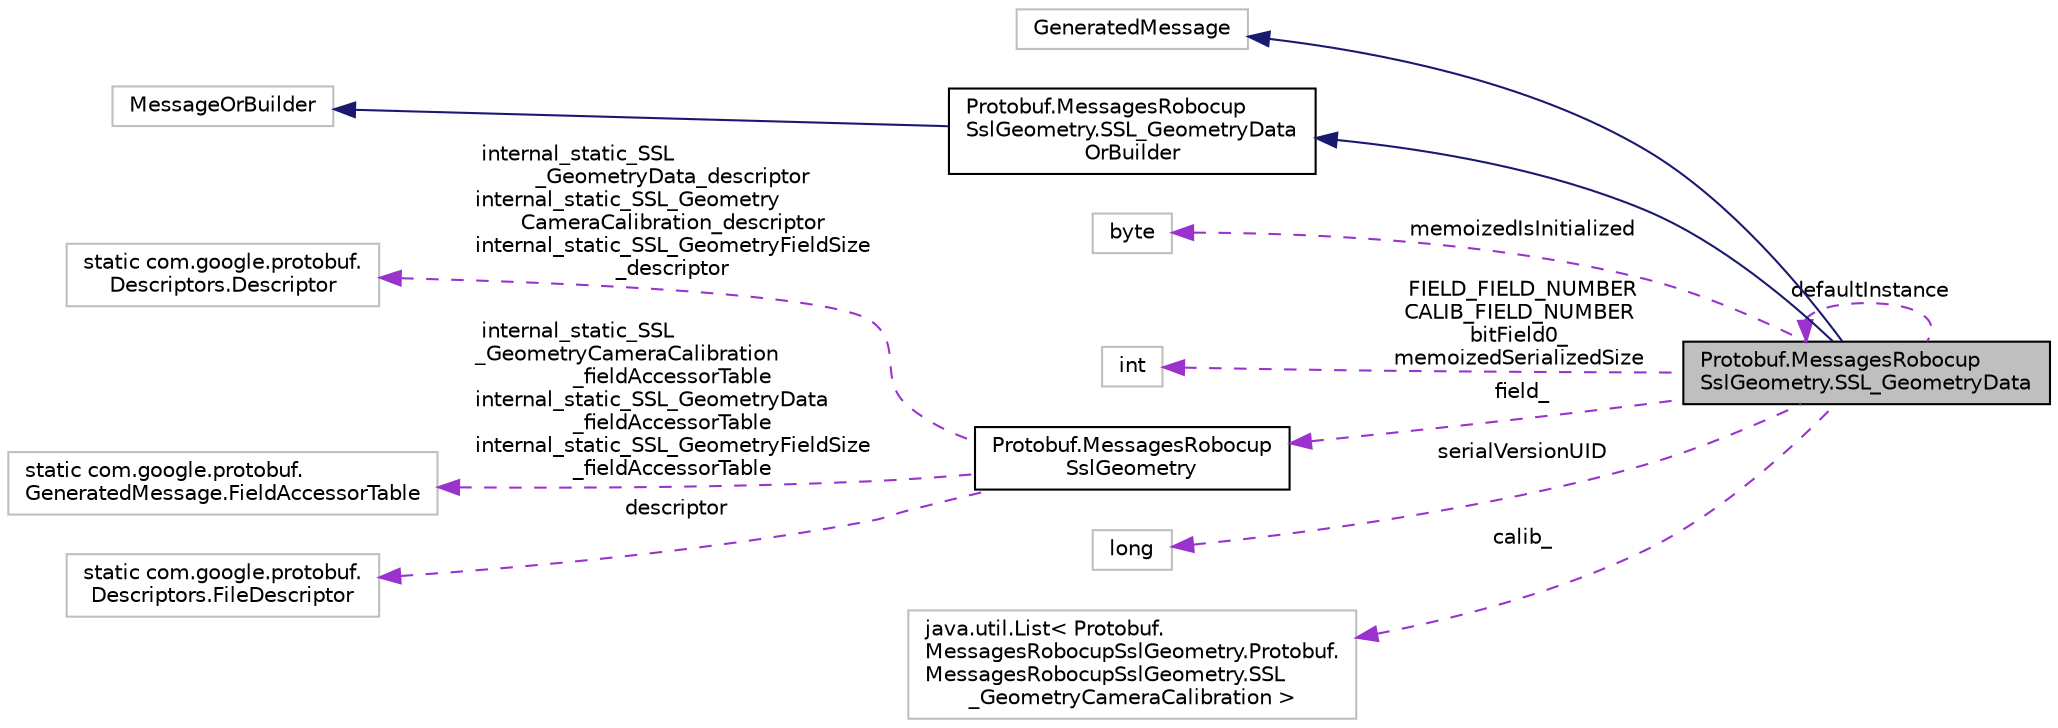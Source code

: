 digraph "Protobuf.MessagesRobocupSslGeometry.SSL_GeometryData"
{
 // INTERACTIVE_SVG=YES
  edge [fontname="Helvetica",fontsize="10",labelfontname="Helvetica",labelfontsize="10"];
  node [fontname="Helvetica",fontsize="10",shape=record];
  rankdir="LR";
  Node1 [label="Protobuf.MessagesRobocup\lSslGeometry.SSL_GeometryData",height=0.2,width=0.4,color="black", fillcolor="grey75", style="filled", fontcolor="black"];
  Node2 -> Node1 [dir="back",color="midnightblue",fontsize="10",style="solid",fontname="Helvetica"];
  Node2 [label="GeneratedMessage",height=0.2,width=0.4,color="grey75", fillcolor="white", style="filled"];
  Node3 -> Node1 [dir="back",color="midnightblue",fontsize="10",style="solid",fontname="Helvetica"];
  Node3 [label="Protobuf.MessagesRobocup\lSslGeometry.SSL_GeometryData\lOrBuilder",height=0.2,width=0.4,color="black", fillcolor="white", style="filled",URL="$d2/d94/interface_protobuf_1_1_messages_robocup_ssl_geometry_1_1_s_s_l___geometry_data_or_builder.html"];
  Node4 -> Node3 [dir="back",color="midnightblue",fontsize="10",style="solid",fontname="Helvetica"];
  Node4 [label="MessageOrBuilder",height=0.2,width=0.4,color="grey75", fillcolor="white", style="filled"];
  Node5 -> Node1 [dir="back",color="darkorchid3",fontsize="10",style="dashed",label=" memoizedIsInitialized" ,fontname="Helvetica"];
  Node5 [label="byte",height=0.2,width=0.4,color="grey75", fillcolor="white", style="filled"];
  Node6 -> Node1 [dir="back",color="darkorchid3",fontsize="10",style="dashed",label=" FIELD_FIELD_NUMBER\nCALIB_FIELD_NUMBER\nbitField0_\nmemoizedSerializedSize" ,fontname="Helvetica"];
  Node6 [label="int",height=0.2,width=0.4,color="grey75", fillcolor="white", style="filled"];
  Node7 -> Node1 [dir="back",color="darkorchid3",fontsize="10",style="dashed",label=" field_" ,fontname="Helvetica"];
  Node7 [label="Protobuf.MessagesRobocup\lSslGeometry",height=0.2,width=0.4,color="black", fillcolor="white", style="filled",URL="$d2/d1b/class_protobuf_1_1_messages_robocup_ssl_geometry.html"];
  Node8 -> Node7 [dir="back",color="darkorchid3",fontsize="10",style="dashed",label=" internal_static_SSL\l_GeometryData_descriptor\ninternal_static_SSL_Geometry\lCameraCalibration_descriptor\ninternal_static_SSL_GeometryFieldSize\l_descriptor" ,fontname="Helvetica"];
  Node8 [label="static com.google.protobuf.\lDescriptors.Descriptor",height=0.2,width=0.4,color="grey75", fillcolor="white", style="filled"];
  Node9 -> Node7 [dir="back",color="darkorchid3",fontsize="10",style="dashed",label=" internal_static_SSL\l_GeometryCameraCalibration\l_fieldAccessorTable\ninternal_static_SSL_GeometryData\l_fieldAccessorTable\ninternal_static_SSL_GeometryFieldSize\l_fieldAccessorTable" ,fontname="Helvetica"];
  Node9 [label="static com.google.protobuf.\lGeneratedMessage.FieldAccessorTable",height=0.2,width=0.4,color="grey75", fillcolor="white", style="filled"];
  Node10 -> Node7 [dir="back",color="darkorchid3",fontsize="10",style="dashed",label=" descriptor" ,fontname="Helvetica"];
  Node10 [label="static com.google.protobuf.\lDescriptors.FileDescriptor",height=0.2,width=0.4,color="grey75", fillcolor="white", style="filled"];
  Node1 -> Node1 [dir="back",color="darkorchid3",fontsize="10",style="dashed",label=" defaultInstance" ,fontname="Helvetica"];
  Node11 -> Node1 [dir="back",color="darkorchid3",fontsize="10",style="dashed",label=" serialVersionUID" ,fontname="Helvetica"];
  Node11 [label="long",height=0.2,width=0.4,color="grey75", fillcolor="white", style="filled"];
  Node12 -> Node1 [dir="back",color="darkorchid3",fontsize="10",style="dashed",label=" calib_" ,fontname="Helvetica"];
  Node12 [label="java.util.List\< Protobuf.\lMessagesRobocupSslGeometry.Protobuf.\lMessagesRobocupSslGeometry.SSL\l_GeometryCameraCalibration \>",height=0.2,width=0.4,color="grey75", fillcolor="white", style="filled"];
}
